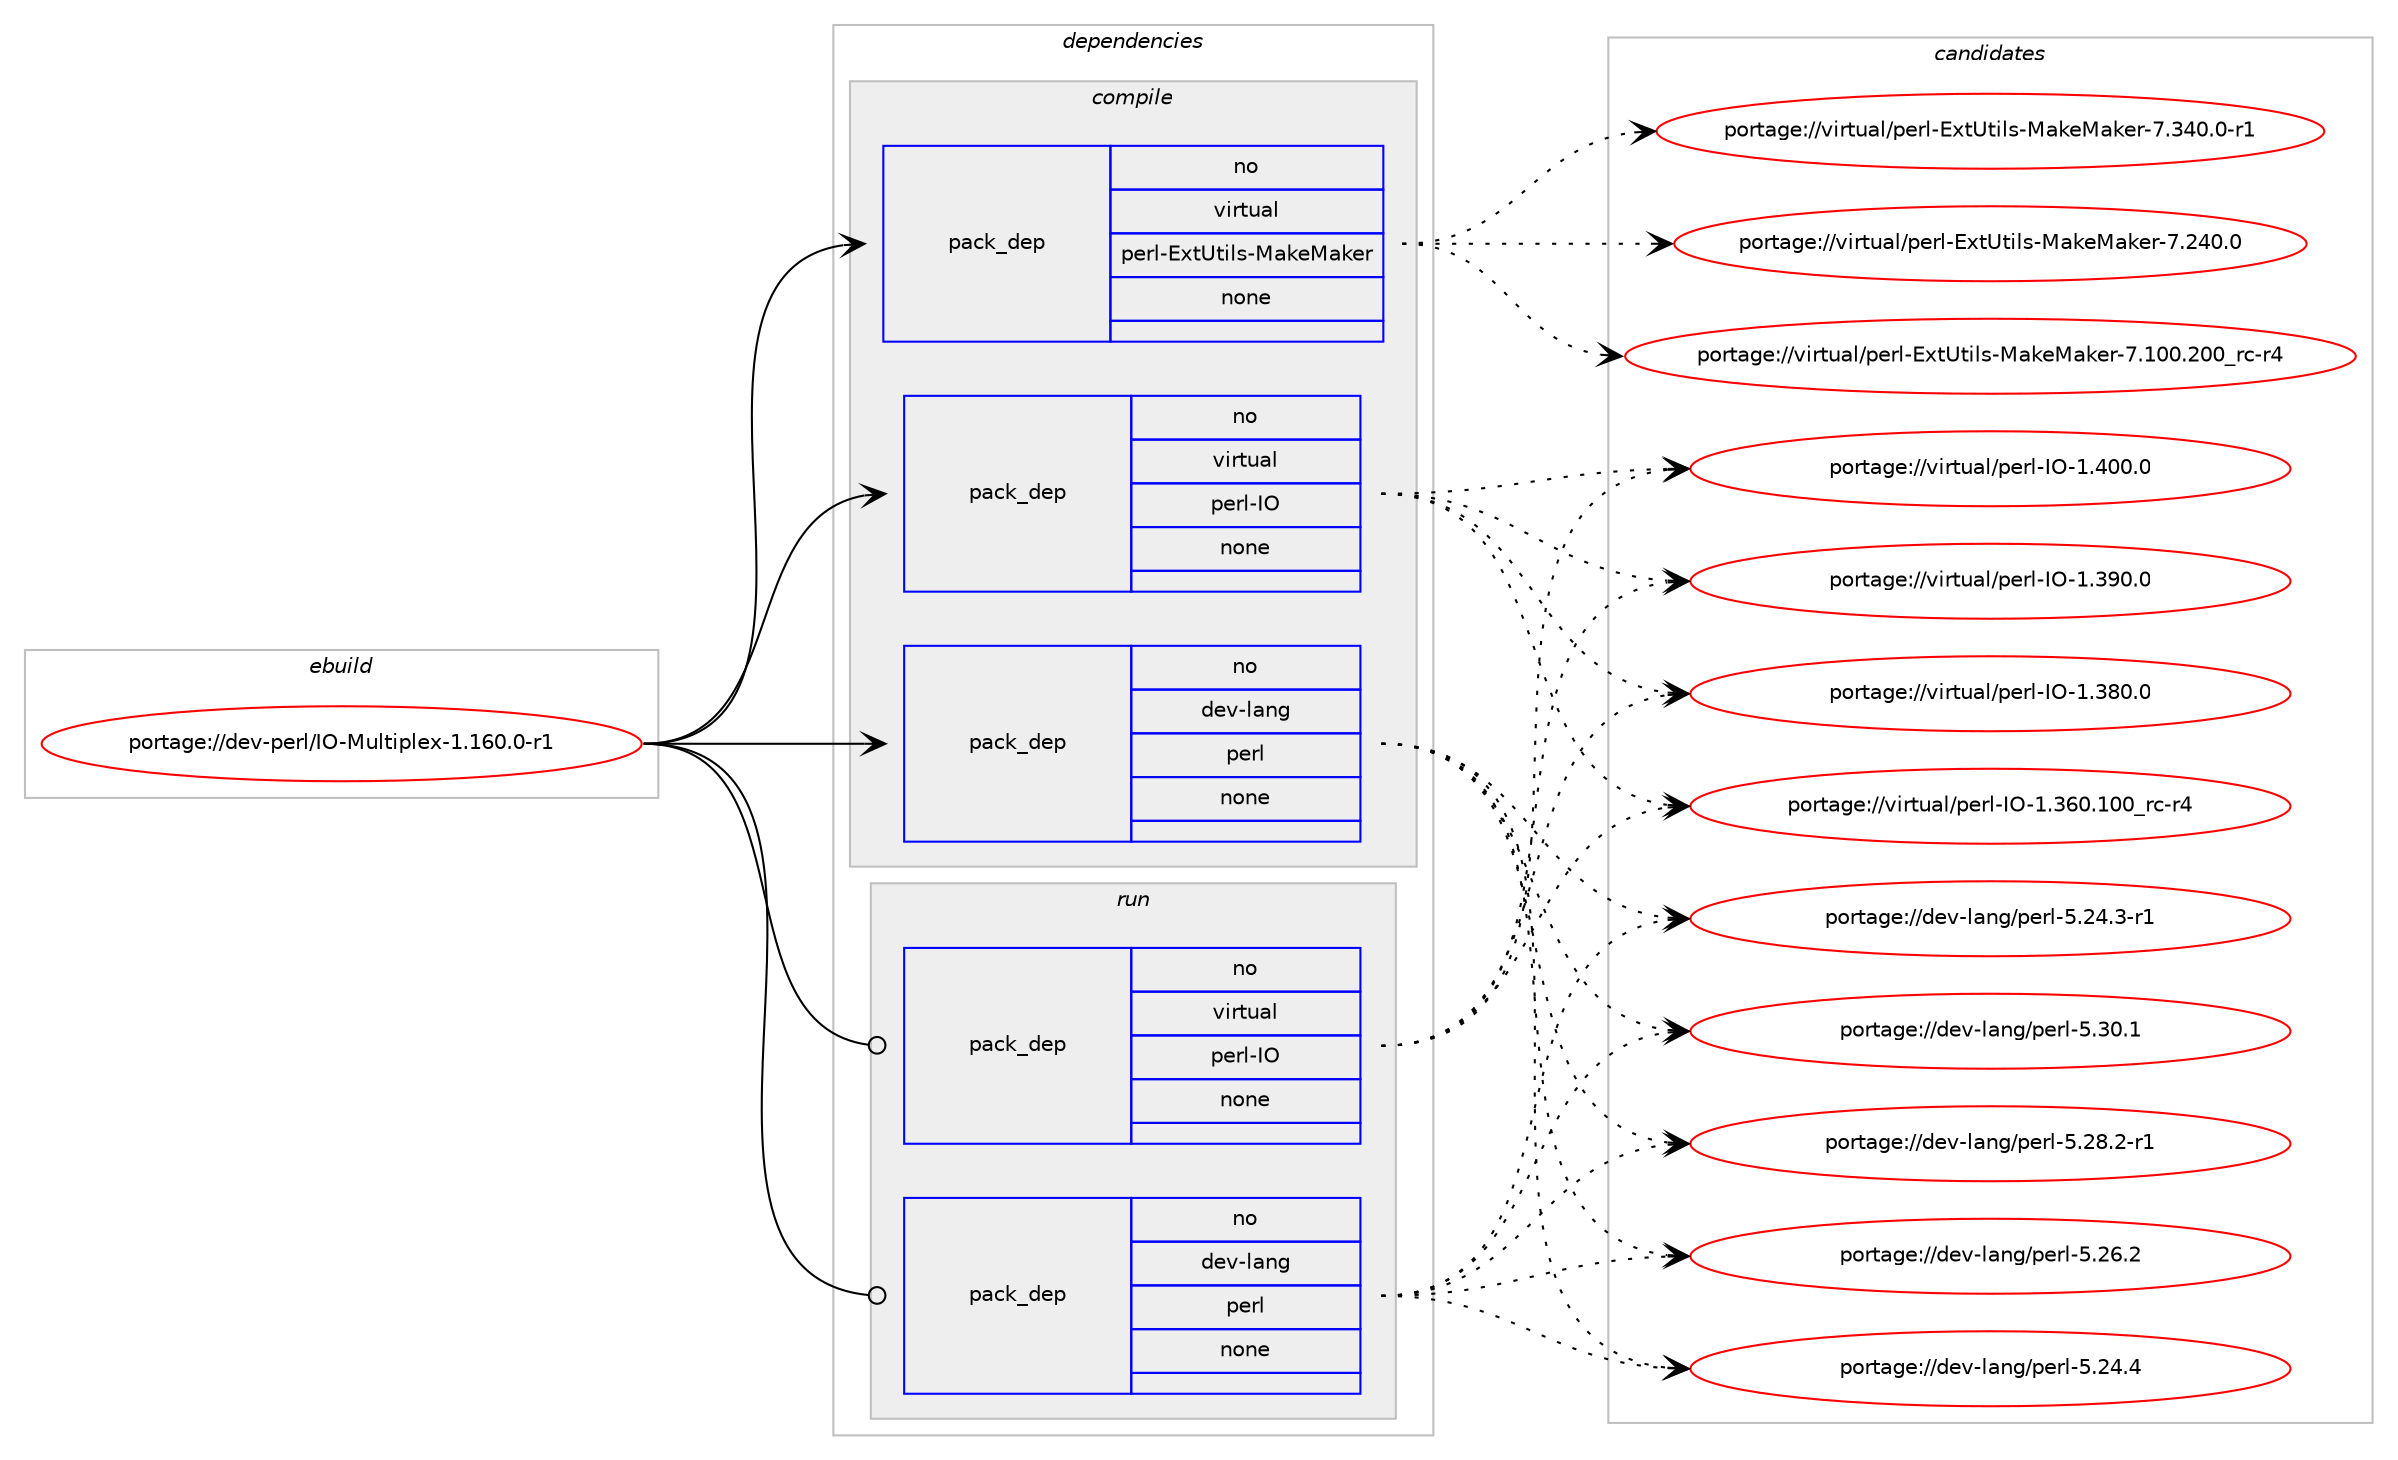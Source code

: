 digraph prolog {

# *************
# Graph options
# *************

newrank=true;
concentrate=true;
compound=true;
graph [rankdir=LR,fontname=Helvetica,fontsize=10,ranksep=1.5];#, ranksep=2.5, nodesep=0.2];
edge  [arrowhead=vee];
node  [fontname=Helvetica,fontsize=10];

# **********
# The ebuild
# **********

subgraph cluster_leftcol {
color=gray;
label=<<i>ebuild</i>>;
id [label="portage://dev-perl/IO-Multiplex-1.160.0-r1", color=red, width=4, href="../dev-perl/IO-Multiplex-1.160.0-r1.svg"];
}

# ****************
# The dependencies
# ****************

subgraph cluster_midcol {
color=gray;
label=<<i>dependencies</i>>;
subgraph cluster_compile {
fillcolor="#eeeeee";
style=filled;
label=<<i>compile</i>>;
subgraph pack364780 {
dependency491969 [label=<<TABLE BORDER="0" CELLBORDER="1" CELLSPACING="0" CELLPADDING="4" WIDTH="220"><TR><TD ROWSPAN="6" CELLPADDING="30">pack_dep</TD></TR><TR><TD WIDTH="110">no</TD></TR><TR><TD>dev-lang</TD></TR><TR><TD>perl</TD></TR><TR><TD>none</TD></TR><TR><TD></TD></TR></TABLE>>, shape=none, color=blue];
}
id:e -> dependency491969:w [weight=20,style="solid",arrowhead="vee"];
subgraph pack364781 {
dependency491970 [label=<<TABLE BORDER="0" CELLBORDER="1" CELLSPACING="0" CELLPADDING="4" WIDTH="220"><TR><TD ROWSPAN="6" CELLPADDING="30">pack_dep</TD></TR><TR><TD WIDTH="110">no</TD></TR><TR><TD>virtual</TD></TR><TR><TD>perl-ExtUtils-MakeMaker</TD></TR><TR><TD>none</TD></TR><TR><TD></TD></TR></TABLE>>, shape=none, color=blue];
}
id:e -> dependency491970:w [weight=20,style="solid",arrowhead="vee"];
subgraph pack364782 {
dependency491971 [label=<<TABLE BORDER="0" CELLBORDER="1" CELLSPACING="0" CELLPADDING="4" WIDTH="220"><TR><TD ROWSPAN="6" CELLPADDING="30">pack_dep</TD></TR><TR><TD WIDTH="110">no</TD></TR><TR><TD>virtual</TD></TR><TR><TD>perl-IO</TD></TR><TR><TD>none</TD></TR><TR><TD></TD></TR></TABLE>>, shape=none, color=blue];
}
id:e -> dependency491971:w [weight=20,style="solid",arrowhead="vee"];
}
subgraph cluster_compileandrun {
fillcolor="#eeeeee";
style=filled;
label=<<i>compile and run</i>>;
}
subgraph cluster_run {
fillcolor="#eeeeee";
style=filled;
label=<<i>run</i>>;
subgraph pack364783 {
dependency491972 [label=<<TABLE BORDER="0" CELLBORDER="1" CELLSPACING="0" CELLPADDING="4" WIDTH="220"><TR><TD ROWSPAN="6" CELLPADDING="30">pack_dep</TD></TR><TR><TD WIDTH="110">no</TD></TR><TR><TD>dev-lang</TD></TR><TR><TD>perl</TD></TR><TR><TD>none</TD></TR><TR><TD></TD></TR></TABLE>>, shape=none, color=blue];
}
id:e -> dependency491972:w [weight=20,style="solid",arrowhead="odot"];
subgraph pack364784 {
dependency491973 [label=<<TABLE BORDER="0" CELLBORDER="1" CELLSPACING="0" CELLPADDING="4" WIDTH="220"><TR><TD ROWSPAN="6" CELLPADDING="30">pack_dep</TD></TR><TR><TD WIDTH="110">no</TD></TR><TR><TD>virtual</TD></TR><TR><TD>perl-IO</TD></TR><TR><TD>none</TD></TR><TR><TD></TD></TR></TABLE>>, shape=none, color=blue];
}
id:e -> dependency491973:w [weight=20,style="solid",arrowhead="odot"];
}
}

# **************
# The candidates
# **************

subgraph cluster_choices {
rank=same;
color=gray;
label=<<i>candidates</i>>;

subgraph choice364780 {
color=black;
nodesep=1;
choice10010111845108971101034711210111410845534651484649 [label="portage://dev-lang/perl-5.30.1", color=red, width=4,href="../dev-lang/perl-5.30.1.svg"];
choice100101118451089711010347112101114108455346505646504511449 [label="portage://dev-lang/perl-5.28.2-r1", color=red, width=4,href="../dev-lang/perl-5.28.2-r1.svg"];
choice10010111845108971101034711210111410845534650544650 [label="portage://dev-lang/perl-5.26.2", color=red, width=4,href="../dev-lang/perl-5.26.2.svg"];
choice10010111845108971101034711210111410845534650524652 [label="portage://dev-lang/perl-5.24.4", color=red, width=4,href="../dev-lang/perl-5.24.4.svg"];
choice100101118451089711010347112101114108455346505246514511449 [label="portage://dev-lang/perl-5.24.3-r1", color=red, width=4,href="../dev-lang/perl-5.24.3-r1.svg"];
dependency491969:e -> choice10010111845108971101034711210111410845534651484649:w [style=dotted,weight="100"];
dependency491969:e -> choice100101118451089711010347112101114108455346505646504511449:w [style=dotted,weight="100"];
dependency491969:e -> choice10010111845108971101034711210111410845534650544650:w [style=dotted,weight="100"];
dependency491969:e -> choice10010111845108971101034711210111410845534650524652:w [style=dotted,weight="100"];
dependency491969:e -> choice100101118451089711010347112101114108455346505246514511449:w [style=dotted,weight="100"];
}
subgraph choice364781 {
color=black;
nodesep=1;
choice1181051141161179710847112101114108456912011685116105108115457797107101779710710111445554651524846484511449 [label="portage://virtual/perl-ExtUtils-MakeMaker-7.340.0-r1", color=red, width=4,href="../virtual/perl-ExtUtils-MakeMaker-7.340.0-r1.svg"];
choice118105114116117971084711210111410845691201168511610510811545779710710177971071011144555465052484648 [label="portage://virtual/perl-ExtUtils-MakeMaker-7.240.0", color=red, width=4,href="../virtual/perl-ExtUtils-MakeMaker-7.240.0.svg"];
choice118105114116117971084711210111410845691201168511610510811545779710710177971071011144555464948484650484895114994511452 [label="portage://virtual/perl-ExtUtils-MakeMaker-7.100.200_rc-r4", color=red, width=4,href="../virtual/perl-ExtUtils-MakeMaker-7.100.200_rc-r4.svg"];
dependency491970:e -> choice1181051141161179710847112101114108456912011685116105108115457797107101779710710111445554651524846484511449:w [style=dotted,weight="100"];
dependency491970:e -> choice118105114116117971084711210111410845691201168511610510811545779710710177971071011144555465052484648:w [style=dotted,weight="100"];
dependency491970:e -> choice118105114116117971084711210111410845691201168511610510811545779710710177971071011144555464948484650484895114994511452:w [style=dotted,weight="100"];
}
subgraph choice364782 {
color=black;
nodesep=1;
choice11810511411611797108471121011141084573794549465248484648 [label="portage://virtual/perl-IO-1.400.0", color=red, width=4,href="../virtual/perl-IO-1.400.0.svg"];
choice11810511411611797108471121011141084573794549465157484648 [label="portage://virtual/perl-IO-1.390.0", color=red, width=4,href="../virtual/perl-IO-1.390.0.svg"];
choice11810511411611797108471121011141084573794549465156484648 [label="portage://virtual/perl-IO-1.380.0", color=red, width=4,href="../virtual/perl-IO-1.380.0.svg"];
choice11810511411611797108471121011141084573794549465154484649484895114994511452 [label="portage://virtual/perl-IO-1.360.100_rc-r4", color=red, width=4,href="../virtual/perl-IO-1.360.100_rc-r4.svg"];
dependency491971:e -> choice11810511411611797108471121011141084573794549465248484648:w [style=dotted,weight="100"];
dependency491971:e -> choice11810511411611797108471121011141084573794549465157484648:w [style=dotted,weight="100"];
dependency491971:e -> choice11810511411611797108471121011141084573794549465156484648:w [style=dotted,weight="100"];
dependency491971:e -> choice11810511411611797108471121011141084573794549465154484649484895114994511452:w [style=dotted,weight="100"];
}
subgraph choice364783 {
color=black;
nodesep=1;
choice10010111845108971101034711210111410845534651484649 [label="portage://dev-lang/perl-5.30.1", color=red, width=4,href="../dev-lang/perl-5.30.1.svg"];
choice100101118451089711010347112101114108455346505646504511449 [label="portage://dev-lang/perl-5.28.2-r1", color=red, width=4,href="../dev-lang/perl-5.28.2-r1.svg"];
choice10010111845108971101034711210111410845534650544650 [label="portage://dev-lang/perl-5.26.2", color=red, width=4,href="../dev-lang/perl-5.26.2.svg"];
choice10010111845108971101034711210111410845534650524652 [label="portage://dev-lang/perl-5.24.4", color=red, width=4,href="../dev-lang/perl-5.24.4.svg"];
choice100101118451089711010347112101114108455346505246514511449 [label="portage://dev-lang/perl-5.24.3-r1", color=red, width=4,href="../dev-lang/perl-5.24.3-r1.svg"];
dependency491972:e -> choice10010111845108971101034711210111410845534651484649:w [style=dotted,weight="100"];
dependency491972:e -> choice100101118451089711010347112101114108455346505646504511449:w [style=dotted,weight="100"];
dependency491972:e -> choice10010111845108971101034711210111410845534650544650:w [style=dotted,weight="100"];
dependency491972:e -> choice10010111845108971101034711210111410845534650524652:w [style=dotted,weight="100"];
dependency491972:e -> choice100101118451089711010347112101114108455346505246514511449:w [style=dotted,weight="100"];
}
subgraph choice364784 {
color=black;
nodesep=1;
choice11810511411611797108471121011141084573794549465248484648 [label="portage://virtual/perl-IO-1.400.0", color=red, width=4,href="../virtual/perl-IO-1.400.0.svg"];
choice11810511411611797108471121011141084573794549465157484648 [label="portage://virtual/perl-IO-1.390.0", color=red, width=4,href="../virtual/perl-IO-1.390.0.svg"];
choice11810511411611797108471121011141084573794549465156484648 [label="portage://virtual/perl-IO-1.380.0", color=red, width=4,href="../virtual/perl-IO-1.380.0.svg"];
choice11810511411611797108471121011141084573794549465154484649484895114994511452 [label="portage://virtual/perl-IO-1.360.100_rc-r4", color=red, width=4,href="../virtual/perl-IO-1.360.100_rc-r4.svg"];
dependency491973:e -> choice11810511411611797108471121011141084573794549465248484648:w [style=dotted,weight="100"];
dependency491973:e -> choice11810511411611797108471121011141084573794549465157484648:w [style=dotted,weight="100"];
dependency491973:e -> choice11810511411611797108471121011141084573794549465156484648:w [style=dotted,weight="100"];
dependency491973:e -> choice11810511411611797108471121011141084573794549465154484649484895114994511452:w [style=dotted,weight="100"];
}
}

}

